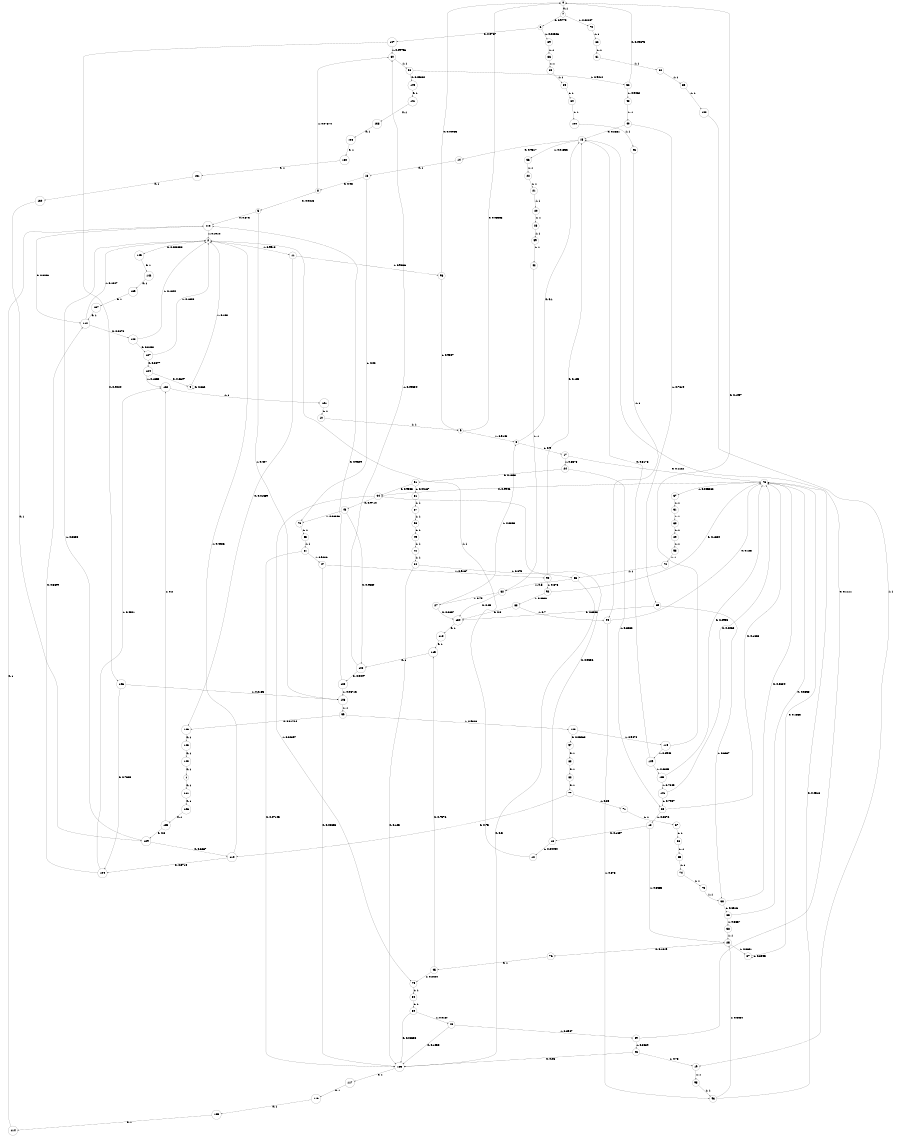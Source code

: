 digraph "ch1_random_short_L15" {
size = "6,8.5";
ratio = "fill";
node [shape = circle];
node [fontsize = 24];
edge [fontsize = 24];
0 -> 7 [label = "0: 1        "];
1 -> 111 [label = "0: 1        "];
2 -> 145 [label = "0: 0.008658  "];
2 -> 11 [label = "1: 0.9913   "];
3 -> 15 [label = "0: 0.1      "];
3 -> 17 [label = "1: 0.9      "];
4 -> 4 [label = "0: 0.862    "];
4 -> 2 [label = "1: 0.138    "];
5 -> 113 [label = "0: 0.573    "];
5 -> 103 [label = "1: 0.427    "];
6 -> 107 [label = "0: 0.9767   "];
6 -> 89 [label = "1: 0.02326  "];
7 -> 6 [label = "0: 0.9775   "];
7 -> 70 [label = "1: 0.02247  "];
8 -> 5 [label = "0: 0.9213   "];
8 -> 80 [label = "1: 0.07874  "];
9 -> 0 [label = "0: 0.08566  "];
9 -> 3 [label = "1: 0.9143   "];
10 -> 9 [label = "1: 1        "];
11 -> 146 [label = "0: 0.01339  "];
11 -> 98 [label = "1: 0.9866   "];
12 -> 2 [label = "1: 1        "];
13 -> 8 [label = "0: 0.98     "];
13 -> 78 [label = "1: 0.02     "];
14 -> 13 [label = "0: 1        "];
15 -> 14 [label = "0: 0.9817   "];
15 -> 36 [label = "1: 0.01835  "];
16 -> 44 [label = "0: 0.9556   "];
16 -> 12 [label = "1: 0.04444  "];
17 -> 75 [label = "0: 0.1122   "];
17 -> 24 [label = "1: 0.8878   "];
18 -> 16 [label = "0: 0.1637   "];
18 -> 25 [label = "1: 0.8363   "];
19 -> 95 [label = "1: 1        "];
20 -> 28 [label = "1: 1        "];
21 -> 20 [label = "1: 1        "];
22 -> 21 [label = "1: 1        "];
23 -> 75 [label = "0: 0.1628   "];
23 -> 18 [label = "1: 0.8372   "];
24 -> 91 [label = "0: 0.1368   "];
24 -> 23 [label = "1: 0.8632   "];
25 -> 76 [label = "0: 0.1319   "];
25 -> 87 [label = "1: 0.8681   "];
26 -> 133 [label = "0: 0.25     "];
26 -> 19 [label = "1: 0.75     "];
27 -> 134 [label = "0: 0.6667   "];
27 -> 3 [label = "1: 0.3333   "];
28 -> 59 [label = "1: 1        "];
29 -> 58 [label = "1: 1        "];
30 -> 29 [label = "1: 1        "];
31 -> 30 [label = "1: 1        "];
32 -> 134 [label = "0: 0.25     "];
32 -> 27 [label = "1: 0.75     "];
33 -> 133 [label = "0: 0.5      "];
33 -> 32 [label = "1: 0.5      "];
34 -> 133 [label = "0: 0.125    "];
34 -> 33 [label = "1: 0.875    "];
35 -> 102 [label = "1: 1        "];
36 -> 22 [label = "1: 1        "];
37 -> 31 [label = "1: 1        "];
38 -> 25 [label = "1: 1        "];
39 -> 15 [label = "0: 0.1111   "];
39 -> 26 [label = "1: 0.8889   "];
40 -> 15 [label = "0: 0.2381   "];
40 -> 69 [label = "1: 0.7619   "];
41 -> 34 [label = "1: 1        "];
42 -> 32 [label = "1: 1        "];
43 -> 108 [label = "0: 0.9369   "];
43 -> 78 [label = "1: 0.06306  "];
44 -> 43 [label = "0: 0.9714   "];
44 -> 79 [label = "1: 0.02857  "];
45 -> 115 [label = "0: 0.7576   "];
45 -> 79 [label = "1: 0.2424   "];
46 -> 133 [label = "0: 0.1053   "];
46 -> 39 [label = "1: 0.8947   "];
47 -> 133 [label = "0: 0.08333  "];
47 -> 90 [label = "1: 0.9167   "];
48 -> 40 [label = "1: 1        "];
49 -> 41 [label = "1: 1        "];
50 -> 133 [label = "0: 0.08333  "];
50 -> 46 [label = "1: 0.9167   "];
51 -> 133 [label = "0: 0.07143  "];
51 -> 47 [label = "1: 0.9286   "];
52 -> 0 [label = "0: 0.09375  "];
52 -> 48 [label = "1: 0.9062   "];
53 -> 49 [label = "1: 1        "];
54 -> 50 [label = "1: 1        "];
55 -> 51 [label = "1: 1        "];
56 -> 144 [label = "0: 0.05882  "];
56 -> 52 [label = "1: 0.9412   "];
57 -> 53 [label = "1: 1        "];
58 -> 72 [label = "1: 1        "];
59 -> 42 [label = "1: 1        "];
60 -> 35 [label = "1: 1        "];
61 -> 60 [label = "1: 1        "];
62 -> 61 [label = "1: 1        "];
63 -> 75 [label = "0: 0.3333   "];
63 -> 38 [label = "1: 0.6667   "];
64 -> 100 [label = "1: 1        "];
65 -> 74 [label = "1: 1        "];
66 -> 65 [label = "1: 1        "];
67 -> 66 [label = "1: 1        "];
68 -> 75 [label = "0: 0.3684   "];
68 -> 63 [label = "1: 0.6316   "];
69 -> 134 [label = "0: 0.3333   "];
69 -> 68 [label = "1: 0.6667   "];
70 -> 62 [label = "1: 1        "];
71 -> 67 [label = "1: 1        "];
72 -> 33 [label = "1: 1        "];
73 -> 68 [label = "1: 1        "];
74 -> 73 [label = "1: 1        "];
75 -> 44 [label = "0: 0.9946   "];
75 -> 37 [label = "1: 0.005362  "];
76 -> 45 [label = "0: 1        "];
77 -> 110 [label = "0: 0.75     "];
77 -> 71 [label = "1: 0.25     "];
78 -> 55 [label = "1: 1        "];
79 -> 54 [label = "1: 1        "];
80 -> 56 [label = "1: 1        "];
81 -> 57 [label = "1: 1        "];
82 -> 77 [label = "0: 1        "];
83 -> 82 [label = "0: 1        "];
84 -> 64 [label = "1: 1        "];
85 -> 84 [label = "1: 1        "];
86 -> 85 [label = "1: 1        "];
87 -> 75 [label = "0: 0.1655   "];
87 -> 87 [label = "1: 0.8345   "];
88 -> 134 [label = "0: 0.3      "];
88 -> 94 [label = "1: 0.7      "];
89 -> 86 [label = "1: 1        "];
90 -> 15 [label = "0: 0.125    "];
90 -> 92 [label = "1: 0.875    "];
91 -> 44 [label = "0: 0.9583   "];
91 -> 81 [label = "1: 0.04167  "];
92 -> 75 [label = "0: 0.1364   "];
92 -> 88 [label = "1: 0.8636   "];
93 -> 75 [label = "0: 0.4516   "];
93 -> 25 [label = "1: 0.5484   "];
94 -> 75 [label = "0: 0.125    "];
94 -> 93 [label = "1: 0.875    "];
95 -> 93 [label = "1: 1        "];
96 -> 94 [label = "1: 1        "];
97 -> 83 [label = "0: 1        "];
98 -> 0 [label = "0: 0.04933  "];
98 -> 9 [label = "1: 0.9507   "];
99 -> 146 [label = "0: 0.01724  "];
99 -> 120 [label = "1: 0.9828   "];
100 -> 96 [label = "1: 1        "];
101 -> 75 [label = "0: 0.2063   "];
101 -> 23 [label = "1: 0.7937   "];
102 -> 19 [label = "1: 1        "];
103 -> 99 [label = "1: 1        "];
104 -> 112 [label = "0: 0.5699   "];
104 -> 122 [label = "1: 0.4301   "];
105 -> 75 [label = "0: 0.2955   "];
105 -> 101 [label = "1: 0.7045   "];
106 -> 104 [label = "0: 0.7865   "];
106 -> 103 [label = "1: 0.2135   "];
107 -> 106 [label = "0: 0.9024   "];
107 -> 80 [label = "1: 0.09756  "];
108 -> 123 [label = "0: 0.9047   "];
108 -> 80 [label = "1: 0.09534  "];
109 -> 15 [label = "0: 0.3175   "];
109 -> 105 [label = "1: 0.6825   "];
110 -> 104 [label = "0: 0.5714   "];
110 -> 2 [label = "1: 0.4286   "];
111 -> 126 [label = "0: 1        "];
112 -> 128 [label = "0: 0.8673   "];
112 -> 2 [label = "1: 0.1327   "];
113 -> 112 [label = "0: 0.8086   "];
113 -> 2 [label = "1: 0.1914   "];
114 -> 113 [label = "0: 1        "];
115 -> 108 [label = "0: 1        "];
116 -> 135 [label = "0: 1        "];
117 -> 116 [label = "0: 1        "];
118 -> 115 [label = "0: 1        "];
119 -> 0 [label = "0: 0.1057   "];
119 -> 109 [label = "1: 0.8943   "];
120 -> 97 [label = "0: 0.05263  "];
120 -> 119 [label = "1: 0.9474   "];
121 -> 10 [label = "1: 1        "];
122 -> 121 [label = "1: 1        "];
123 -> 113 [label = "0: 0.9329   "];
123 -> 103 [label = "1: 0.06715  "];
124 -> 4 [label = "0: 0.8647   "];
124 -> 122 [label = "1: 0.1353   "];
125 -> 129 [label = "0: 0.8      "];
125 -> 122 [label = "1: 0.2      "];
126 -> 125 [label = "0: 1        "];
127 -> 124 [label = "0: 0.8677   "];
127 -> 2 [label = "1: 0.1323   "];
128 -> 127 [label = "0: 0.8158   "];
128 -> 2 [label = "1: 0.1842   "];
129 -> 110 [label = "0: 0.6667   "];
129 -> 2 [label = "1: 0.3333   "];
130 -> 129 [label = "0: 1        "];
131 -> 130 [label = "0: 1        "];
132 -> 131 [label = "0: 1        "];
133 -> 117 [label = "0: 1        "];
134 -> 118 [label = "0: 1        "];
135 -> 114 [label = "0: 1        "];
136 -> 132 [label = "0: 1        "];
137 -> 112 [label = "0: 1        "];
138 -> 136 [label = "0: 1        "];
139 -> 137 [label = "0: 1        "];
140 -> 1 [label = "0: 1        "];
141 -> 138 [label = "0: 1        "];
142 -> 139 [label = "0: 1        "];
143 -> 140 [label = "0: 1        "];
144 -> 141 [label = "0: 1        "];
145 -> 142 [label = "0: 1        "];
146 -> 143 [label = "0: 1        "];
}